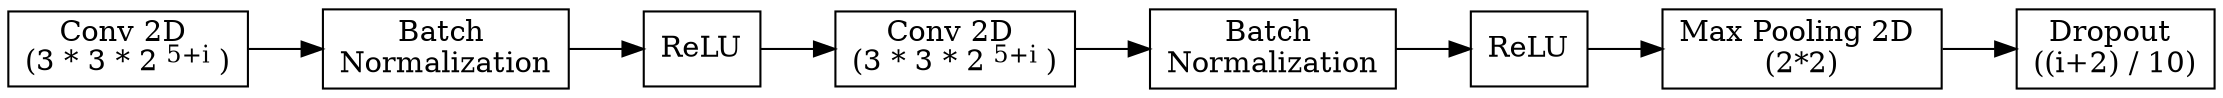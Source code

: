 digraph G {
concentrate=True;
dpi=96;
rankdir=LR;
node [shape=record];
139875206869200 [label=<Conv 2D <BR/>(3 * 3 * 2<SUP> 5+i </SUP>)>];
139875206869728 [label="Batch \nNormalization"];
139875206872128 [label="ReLU"];
139875206975552 [label=<Conv 2D <BR/>(3 * 3 * 2<SUP> 5+i </SUP>)>];
139875208415984 [label="Batch \nNormalization"];
139875208583248 [label="ReLU"];
139875208408224 [label="Max Pooling 2D \n(2*2)"];
139875208500368 [label="Dropout \n((i+2) / 10)"];
139875206869200 -> 139875206869728;
139875206869728 -> 139875206872128;
139875206872128 -> 139875206975552;
139875206975552 -> 139875208415984;
139875208415984 -> 139875208583248;
139875208583248 -> 139875208408224;
139875208408224 -> 139875208500368;
}
